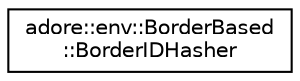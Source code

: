 digraph "Graphical Class Hierarchy"
{
 // LATEX_PDF_SIZE
  edge [fontname="Helvetica",fontsize="10",labelfontname="Helvetica",labelfontsize="10"];
  node [fontname="Helvetica",fontsize="10",shape=record];
  rankdir="LR";
  Node0 [label="adore::env::BorderBased\l::BorderIDHasher",height=0.2,width=0.4,color="black", fillcolor="white", style="filled",URL="$structadore_1_1env_1_1BorderBased_1_1BorderIDHasher.html",tooltip="a functor, which hashes a BorderID object -> std::unordered_set<BorderID,BorderIDHasher> amap(0);"];
}
